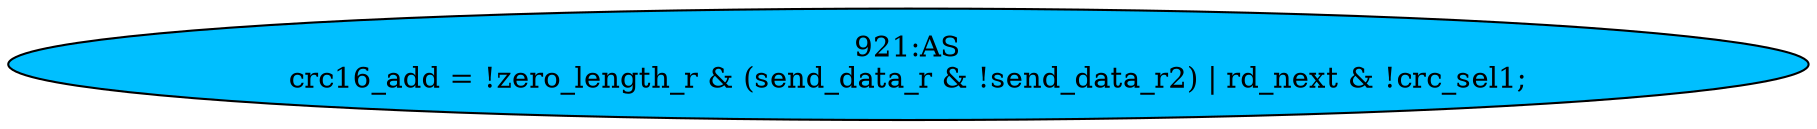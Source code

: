 strict digraph "" {
	node [label="\N"];
	"921:AS"	 [ast="<pyverilog.vparser.ast.Assign object at 0x7f55d3d0e750>",
		def_var="['crc16_add']",
		fillcolor=deepskyblue,
		label="921:AS
crc16_add = !zero_length_r & (send_data_r & !send_data_r2) | rd_next & !crc_sel1;",
		statements="[]",
		style=filled,
		typ=Assign,
		use_var="['zero_length_r', 'send_data_r', 'send_data_r2', 'rd_next', 'crc_sel1']"];
}
